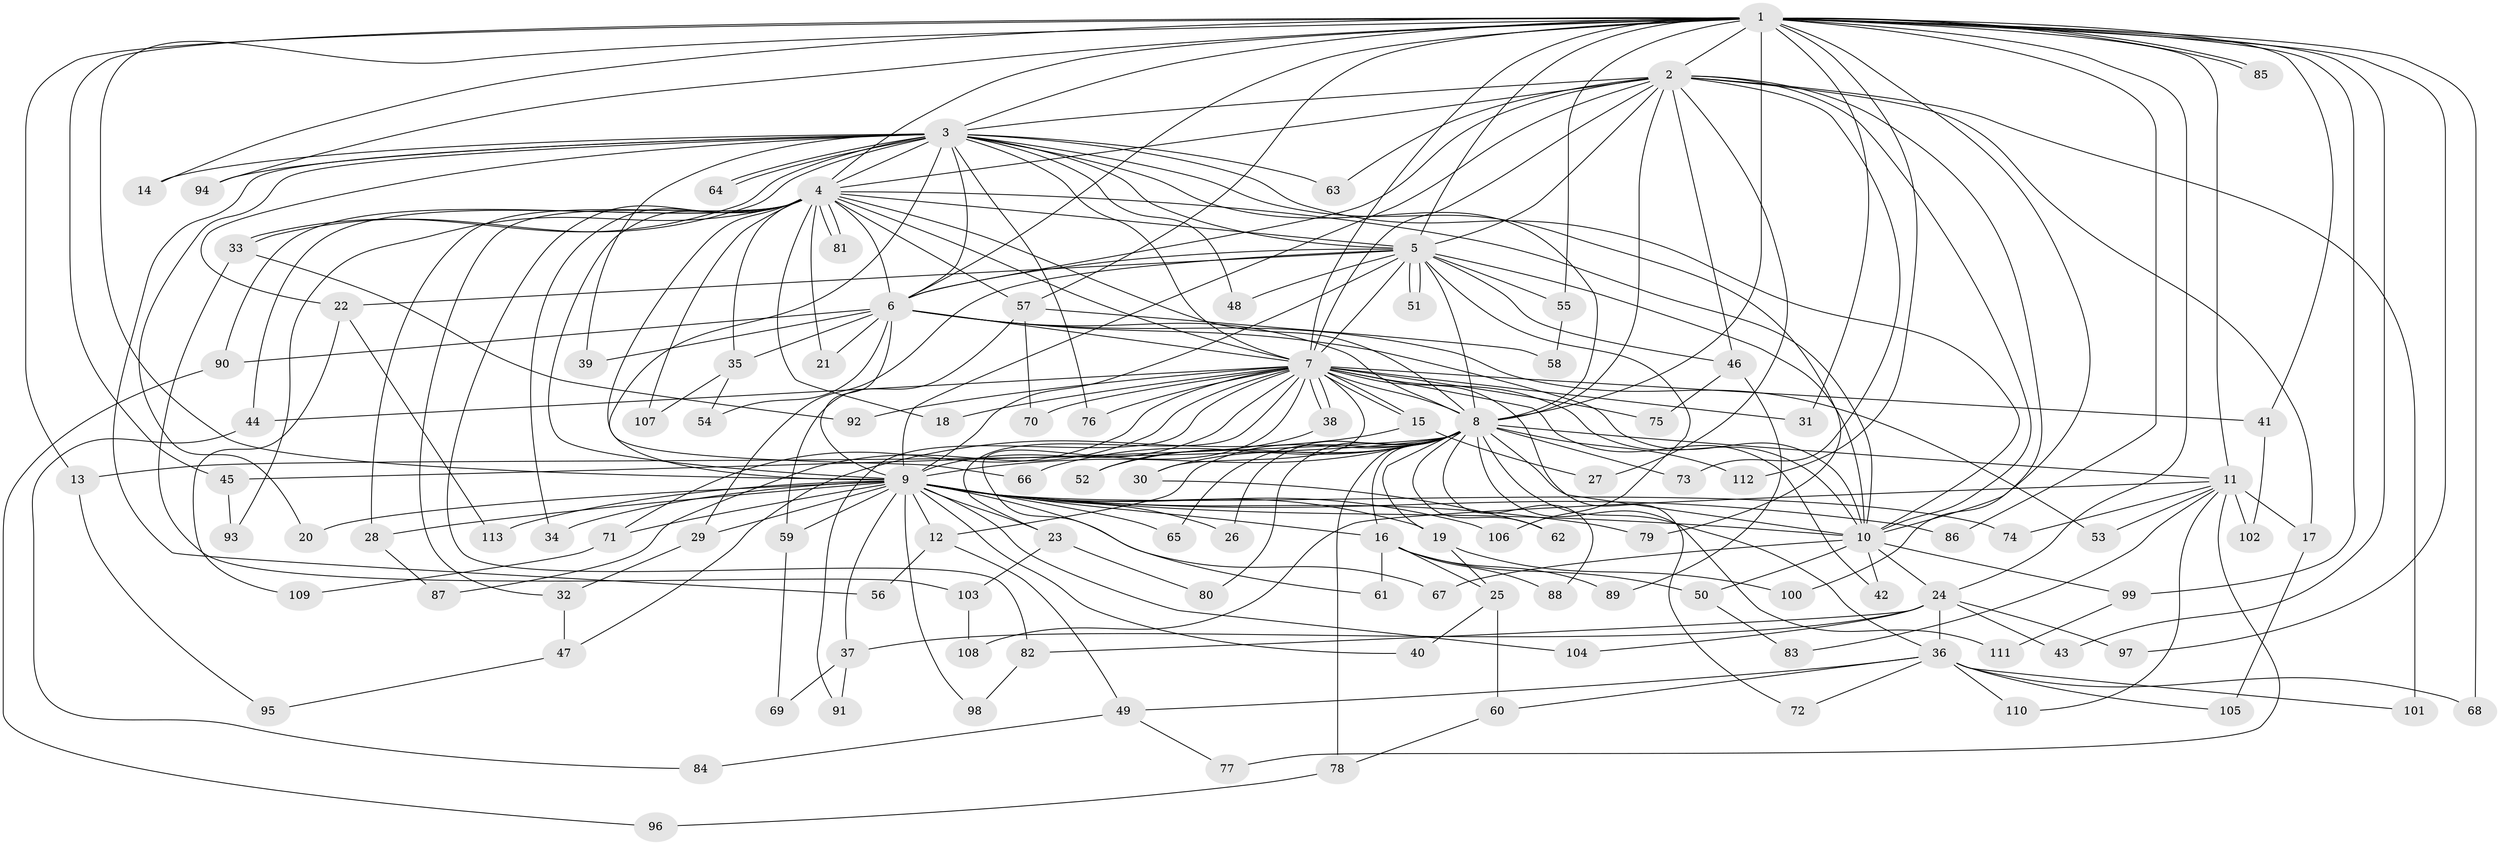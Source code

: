 // Generated by graph-tools (version 1.1) at 2025/13/03/09/25 04:13:41]
// undirected, 113 vertices, 251 edges
graph export_dot {
graph [start="1"]
  node [color=gray90,style=filled];
  1;
  2;
  3;
  4;
  5;
  6;
  7;
  8;
  9;
  10;
  11;
  12;
  13;
  14;
  15;
  16;
  17;
  18;
  19;
  20;
  21;
  22;
  23;
  24;
  25;
  26;
  27;
  28;
  29;
  30;
  31;
  32;
  33;
  34;
  35;
  36;
  37;
  38;
  39;
  40;
  41;
  42;
  43;
  44;
  45;
  46;
  47;
  48;
  49;
  50;
  51;
  52;
  53;
  54;
  55;
  56;
  57;
  58;
  59;
  60;
  61;
  62;
  63;
  64;
  65;
  66;
  67;
  68;
  69;
  70;
  71;
  72;
  73;
  74;
  75;
  76;
  77;
  78;
  79;
  80;
  81;
  82;
  83;
  84;
  85;
  86;
  87;
  88;
  89;
  90;
  91;
  92;
  93;
  94;
  95;
  96;
  97;
  98;
  99;
  100;
  101;
  102;
  103;
  104;
  105;
  106;
  107;
  108;
  109;
  110;
  111;
  112;
  113;
  1 -- 2;
  1 -- 3;
  1 -- 4;
  1 -- 5;
  1 -- 6;
  1 -- 7;
  1 -- 8;
  1 -- 9;
  1 -- 10;
  1 -- 11;
  1 -- 13;
  1 -- 14;
  1 -- 24;
  1 -- 31;
  1 -- 41;
  1 -- 43;
  1 -- 45;
  1 -- 55;
  1 -- 57;
  1 -- 68;
  1 -- 85;
  1 -- 85;
  1 -- 86;
  1 -- 94;
  1 -- 97;
  1 -- 99;
  1 -- 112;
  2 -- 3;
  2 -- 4;
  2 -- 5;
  2 -- 6;
  2 -- 7;
  2 -- 8;
  2 -- 9;
  2 -- 10;
  2 -- 17;
  2 -- 27;
  2 -- 46;
  2 -- 63;
  2 -- 73;
  2 -- 100;
  2 -- 101;
  3 -- 4;
  3 -- 5;
  3 -- 6;
  3 -- 7;
  3 -- 8;
  3 -- 9;
  3 -- 10;
  3 -- 14;
  3 -- 20;
  3 -- 22;
  3 -- 33;
  3 -- 33;
  3 -- 39;
  3 -- 48;
  3 -- 56;
  3 -- 63;
  3 -- 64;
  3 -- 64;
  3 -- 76;
  3 -- 79;
  3 -- 94;
  4 -- 5;
  4 -- 6;
  4 -- 7;
  4 -- 8;
  4 -- 9;
  4 -- 10;
  4 -- 18;
  4 -- 21;
  4 -- 28;
  4 -- 32;
  4 -- 34;
  4 -- 35;
  4 -- 44;
  4 -- 57;
  4 -- 66;
  4 -- 81;
  4 -- 81;
  4 -- 82;
  4 -- 90;
  4 -- 93;
  4 -- 107;
  5 -- 6;
  5 -- 7;
  5 -- 8;
  5 -- 9;
  5 -- 10;
  5 -- 22;
  5 -- 29;
  5 -- 46;
  5 -- 48;
  5 -- 51;
  5 -- 51;
  5 -- 55;
  5 -- 106;
  6 -- 7;
  6 -- 8;
  6 -- 9;
  6 -- 10;
  6 -- 21;
  6 -- 35;
  6 -- 39;
  6 -- 53;
  6 -- 54;
  6 -- 90;
  7 -- 8;
  7 -- 9;
  7 -- 10;
  7 -- 15;
  7 -- 15;
  7 -- 18;
  7 -- 23;
  7 -- 30;
  7 -- 31;
  7 -- 38;
  7 -- 38;
  7 -- 41;
  7 -- 42;
  7 -- 44;
  7 -- 61;
  7 -- 70;
  7 -- 71;
  7 -- 72;
  7 -- 75;
  7 -- 76;
  7 -- 87;
  7 -- 91;
  7 -- 92;
  8 -- 9;
  8 -- 10;
  8 -- 11;
  8 -- 12;
  8 -- 13;
  8 -- 16;
  8 -- 19;
  8 -- 26;
  8 -- 30;
  8 -- 36;
  8 -- 45;
  8 -- 52;
  8 -- 62;
  8 -- 65;
  8 -- 66;
  8 -- 73;
  8 -- 78;
  8 -- 80;
  8 -- 88;
  8 -- 111;
  8 -- 112;
  9 -- 10;
  9 -- 12;
  9 -- 16;
  9 -- 19;
  9 -- 20;
  9 -- 23;
  9 -- 26;
  9 -- 28;
  9 -- 29;
  9 -- 34;
  9 -- 37;
  9 -- 40;
  9 -- 59;
  9 -- 65;
  9 -- 67;
  9 -- 71;
  9 -- 74;
  9 -- 79;
  9 -- 86;
  9 -- 98;
  9 -- 104;
  9 -- 106;
  9 -- 113;
  10 -- 24;
  10 -- 42;
  10 -- 50;
  10 -- 67;
  10 -- 99;
  11 -- 17;
  11 -- 53;
  11 -- 74;
  11 -- 77;
  11 -- 83;
  11 -- 102;
  11 -- 108;
  11 -- 110;
  12 -- 49;
  12 -- 56;
  13 -- 95;
  15 -- 27;
  15 -- 47;
  16 -- 25;
  16 -- 50;
  16 -- 61;
  16 -- 88;
  16 -- 89;
  17 -- 105;
  19 -- 25;
  19 -- 100;
  22 -- 109;
  22 -- 113;
  23 -- 80;
  23 -- 103;
  24 -- 36;
  24 -- 37;
  24 -- 43;
  24 -- 82;
  24 -- 97;
  24 -- 104;
  25 -- 40;
  25 -- 60;
  28 -- 87;
  29 -- 32;
  30 -- 62;
  32 -- 47;
  33 -- 92;
  33 -- 103;
  35 -- 54;
  35 -- 107;
  36 -- 49;
  36 -- 60;
  36 -- 68;
  36 -- 72;
  36 -- 101;
  36 -- 105;
  36 -- 110;
  37 -- 69;
  37 -- 91;
  38 -- 52;
  41 -- 102;
  44 -- 84;
  45 -- 93;
  46 -- 75;
  46 -- 89;
  47 -- 95;
  49 -- 77;
  49 -- 84;
  50 -- 83;
  55 -- 58;
  57 -- 58;
  57 -- 59;
  57 -- 70;
  59 -- 69;
  60 -- 78;
  71 -- 109;
  78 -- 96;
  82 -- 98;
  90 -- 96;
  99 -- 111;
  103 -- 108;
}
